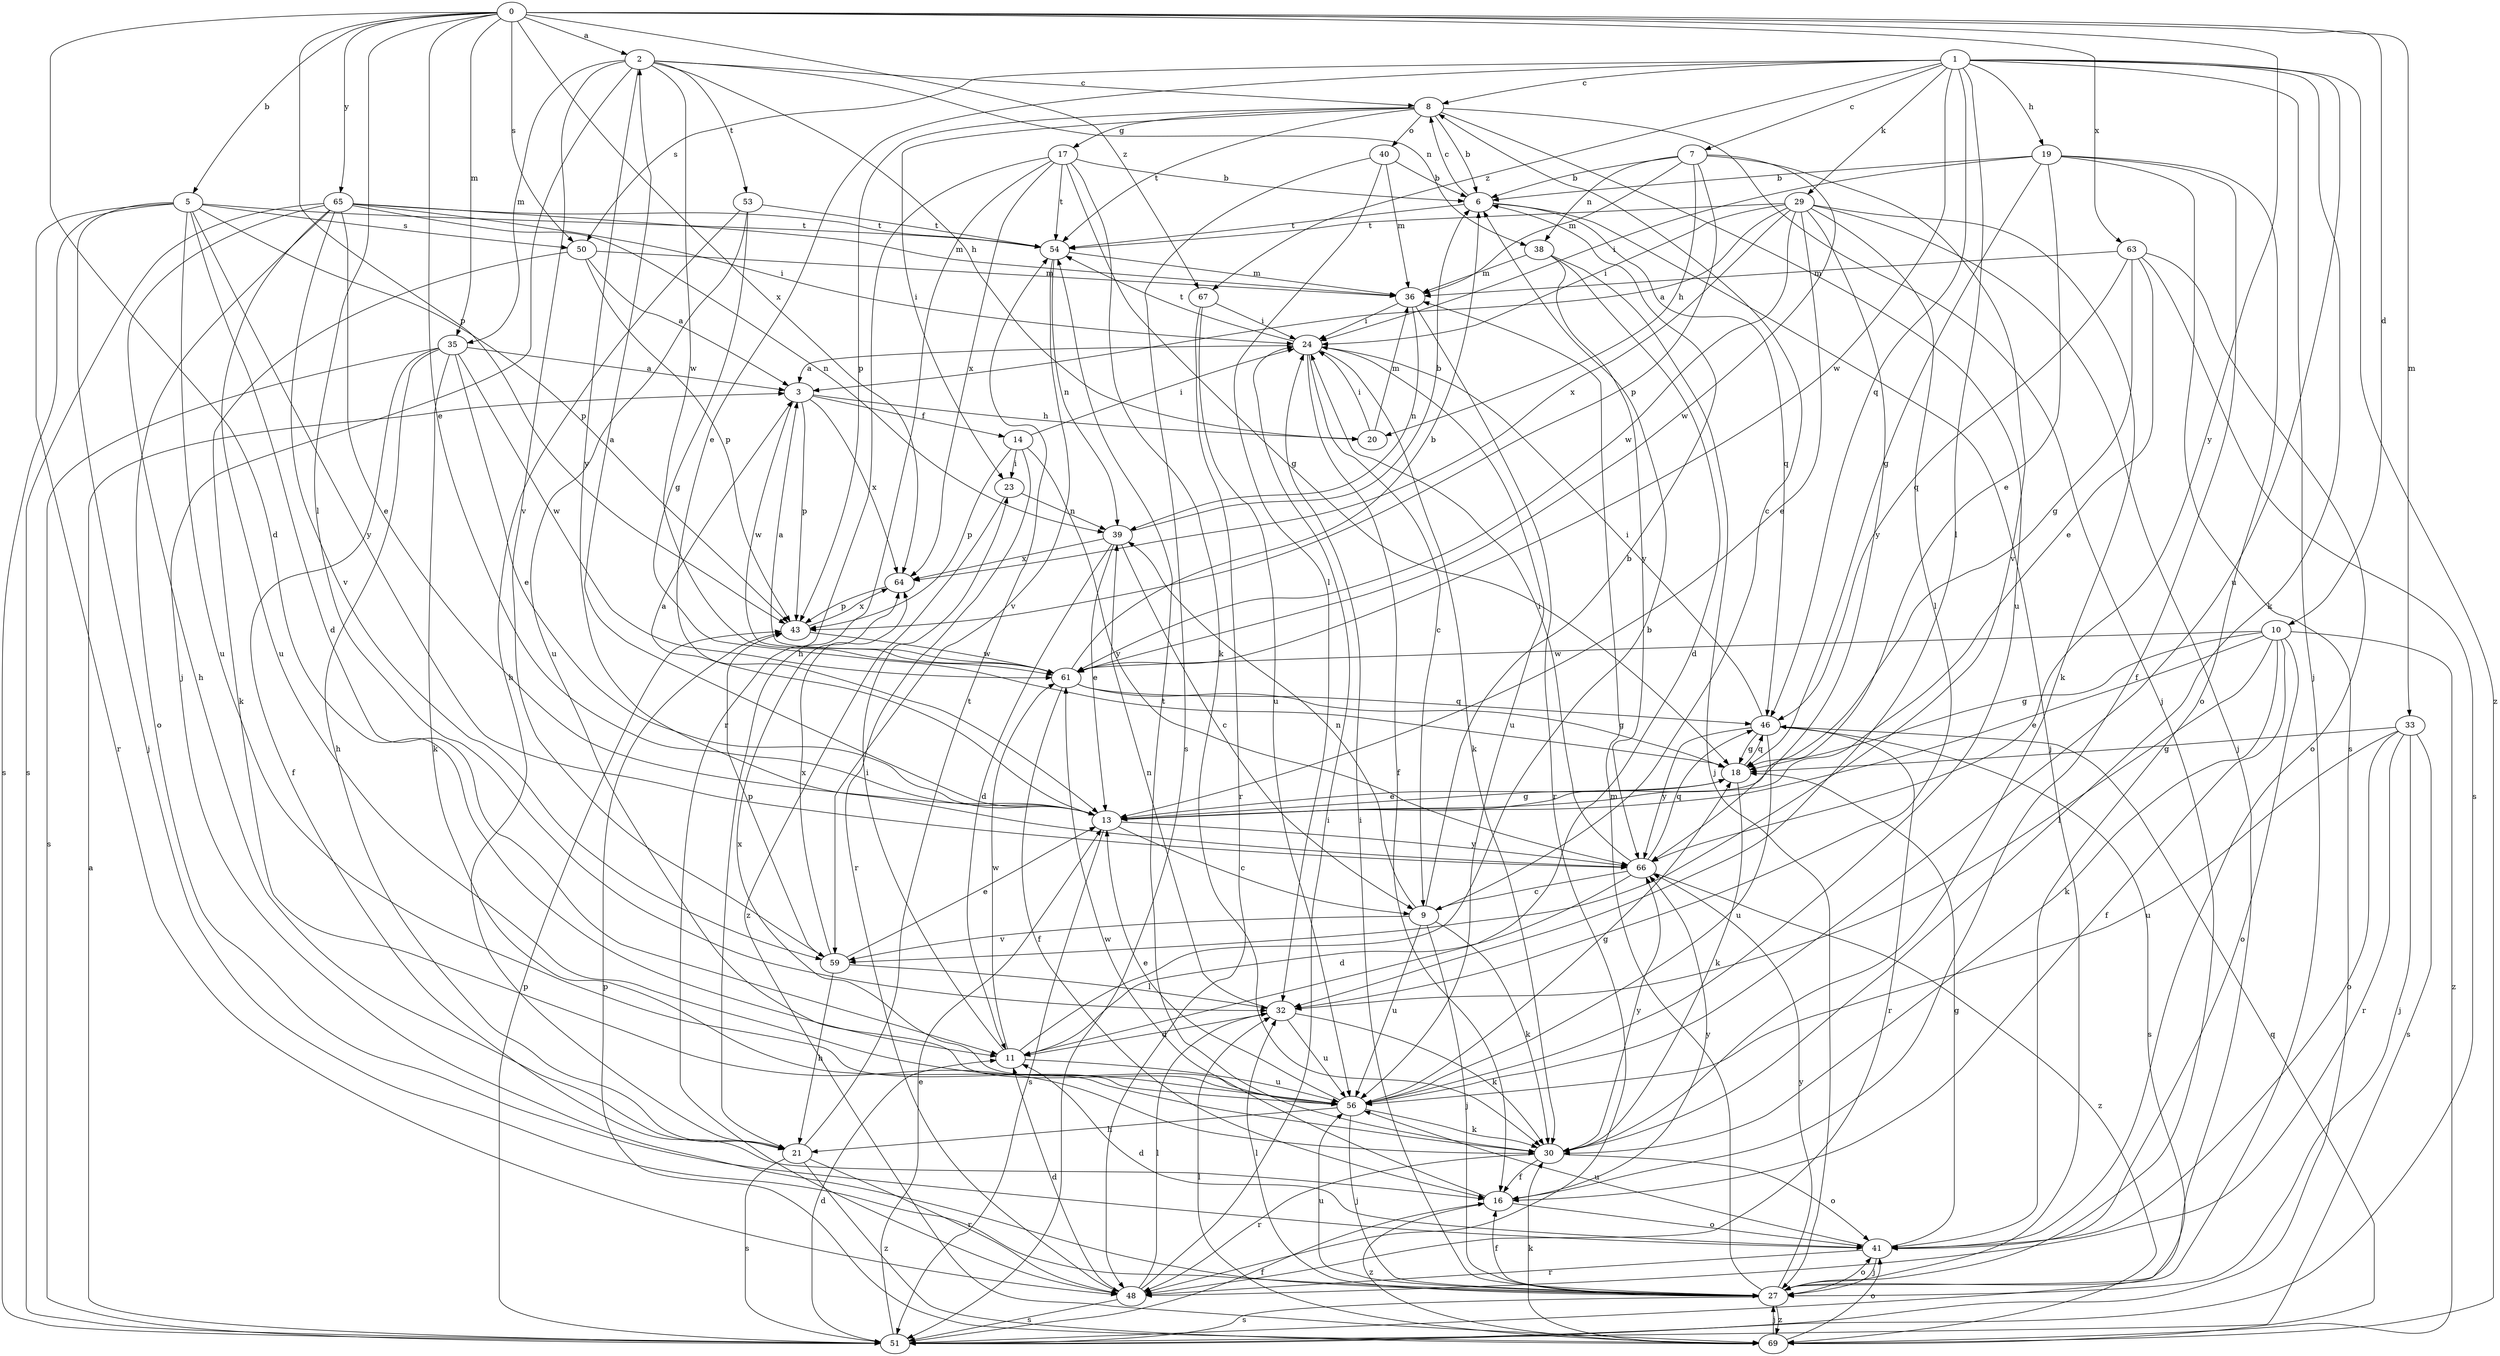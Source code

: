 strict digraph  {
0;
1;
2;
3;
5;
6;
7;
8;
9;
10;
11;
13;
14;
16;
17;
18;
19;
20;
21;
23;
24;
27;
29;
30;
32;
33;
35;
36;
38;
39;
40;
41;
43;
46;
48;
50;
51;
53;
54;
56;
59;
61;
63;
64;
65;
66;
67;
69;
0 -> 2  [label=a];
0 -> 5  [label=b];
0 -> 10  [label=d];
0 -> 11  [label=d];
0 -> 13  [label=e];
0 -> 32  [label=l];
0 -> 33  [label=m];
0 -> 35  [label=m];
0 -> 43  [label=p];
0 -> 50  [label=s];
0 -> 63  [label=x];
0 -> 64  [label=x];
0 -> 65  [label=y];
0 -> 66  [label=y];
0 -> 67  [label=z];
1 -> 7  [label=c];
1 -> 8  [label=c];
1 -> 13  [label=e];
1 -> 19  [label=h];
1 -> 27  [label=j];
1 -> 29  [label=k];
1 -> 30  [label=k];
1 -> 32  [label=l];
1 -> 46  [label=q];
1 -> 50  [label=s];
1 -> 56  [label=u];
1 -> 61  [label=w];
1 -> 67  [label=z];
1 -> 69  [label=z];
2 -> 8  [label=c];
2 -> 20  [label=h];
2 -> 27  [label=j];
2 -> 35  [label=m];
2 -> 38  [label=n];
2 -> 53  [label=t];
2 -> 59  [label=v];
2 -> 61  [label=w];
2 -> 66  [label=y];
3 -> 14  [label=f];
3 -> 20  [label=h];
3 -> 43  [label=p];
3 -> 61  [label=w];
3 -> 64  [label=x];
5 -> 11  [label=d];
5 -> 27  [label=j];
5 -> 43  [label=p];
5 -> 48  [label=r];
5 -> 50  [label=s];
5 -> 51  [label=s];
5 -> 54  [label=t];
5 -> 56  [label=u];
5 -> 66  [label=y];
6 -> 8  [label=c];
6 -> 27  [label=j];
6 -> 46  [label=q];
6 -> 54  [label=t];
7 -> 6  [label=b];
7 -> 20  [label=h];
7 -> 36  [label=m];
7 -> 38  [label=n];
7 -> 43  [label=p];
7 -> 59  [label=v];
7 -> 61  [label=w];
8 -> 6  [label=b];
8 -> 17  [label=g];
8 -> 23  [label=i];
8 -> 27  [label=j];
8 -> 40  [label=o];
8 -> 43  [label=p];
8 -> 54  [label=t];
8 -> 56  [label=u];
9 -> 6  [label=b];
9 -> 8  [label=c];
9 -> 27  [label=j];
9 -> 30  [label=k];
9 -> 39  [label=n];
9 -> 56  [label=u];
9 -> 59  [label=v];
10 -> 13  [label=e];
10 -> 16  [label=f];
10 -> 18  [label=g];
10 -> 30  [label=k];
10 -> 32  [label=l];
10 -> 41  [label=o];
10 -> 61  [label=w];
10 -> 69  [label=z];
11 -> 6  [label=b];
11 -> 23  [label=i];
11 -> 56  [label=u];
11 -> 61  [label=w];
13 -> 2  [label=a];
13 -> 3  [label=a];
13 -> 9  [label=c];
13 -> 18  [label=g];
13 -> 51  [label=s];
13 -> 66  [label=y];
14 -> 23  [label=i];
14 -> 24  [label=i];
14 -> 43  [label=p];
14 -> 48  [label=r];
14 -> 66  [label=y];
16 -> 41  [label=o];
16 -> 61  [label=w];
16 -> 66  [label=y];
16 -> 69  [label=z];
17 -> 6  [label=b];
17 -> 18  [label=g];
17 -> 21  [label=h];
17 -> 30  [label=k];
17 -> 48  [label=r];
17 -> 54  [label=t];
17 -> 64  [label=x];
18 -> 13  [label=e];
18 -> 30  [label=k];
18 -> 46  [label=q];
19 -> 6  [label=b];
19 -> 13  [label=e];
19 -> 16  [label=f];
19 -> 18  [label=g];
19 -> 24  [label=i];
19 -> 41  [label=o];
19 -> 51  [label=s];
20 -> 24  [label=i];
20 -> 36  [label=m];
21 -> 48  [label=r];
21 -> 51  [label=s];
21 -> 54  [label=t];
21 -> 69  [label=z];
23 -> 39  [label=n];
23 -> 69  [label=z];
24 -> 3  [label=a];
24 -> 9  [label=c];
24 -> 16  [label=f];
24 -> 30  [label=k];
24 -> 54  [label=t];
24 -> 56  [label=u];
27 -> 16  [label=f];
27 -> 24  [label=i];
27 -> 32  [label=l];
27 -> 36  [label=m];
27 -> 41  [label=o];
27 -> 51  [label=s];
27 -> 56  [label=u];
27 -> 66  [label=y];
27 -> 69  [label=z];
29 -> 3  [label=a];
29 -> 13  [label=e];
29 -> 24  [label=i];
29 -> 27  [label=j];
29 -> 30  [label=k];
29 -> 32  [label=l];
29 -> 54  [label=t];
29 -> 61  [label=w];
29 -> 64  [label=x];
29 -> 66  [label=y];
30 -> 16  [label=f];
30 -> 41  [label=o];
30 -> 48  [label=r];
30 -> 54  [label=t];
30 -> 66  [label=y];
32 -> 11  [label=d];
32 -> 30  [label=k];
32 -> 39  [label=n];
32 -> 56  [label=u];
33 -> 18  [label=g];
33 -> 27  [label=j];
33 -> 41  [label=o];
33 -> 48  [label=r];
33 -> 51  [label=s];
33 -> 56  [label=u];
35 -> 3  [label=a];
35 -> 13  [label=e];
35 -> 16  [label=f];
35 -> 21  [label=h];
35 -> 30  [label=k];
35 -> 51  [label=s];
35 -> 61  [label=w];
36 -> 24  [label=i];
36 -> 39  [label=n];
36 -> 48  [label=r];
38 -> 11  [label=d];
38 -> 27  [label=j];
38 -> 36  [label=m];
38 -> 66  [label=y];
39 -> 6  [label=b];
39 -> 9  [label=c];
39 -> 11  [label=d];
39 -> 13  [label=e];
39 -> 64  [label=x];
40 -> 6  [label=b];
40 -> 32  [label=l];
40 -> 36  [label=m];
40 -> 51  [label=s];
41 -> 11  [label=d];
41 -> 18  [label=g];
41 -> 27  [label=j];
41 -> 48  [label=r];
41 -> 56  [label=u];
43 -> 61  [label=w];
43 -> 64  [label=x];
46 -> 18  [label=g];
46 -> 24  [label=i];
46 -> 48  [label=r];
46 -> 51  [label=s];
46 -> 56  [label=u];
46 -> 66  [label=y];
48 -> 11  [label=d];
48 -> 24  [label=i];
48 -> 32  [label=l];
48 -> 51  [label=s];
50 -> 3  [label=a];
50 -> 30  [label=k];
50 -> 36  [label=m];
50 -> 43  [label=p];
51 -> 3  [label=a];
51 -> 11  [label=d];
51 -> 13  [label=e];
51 -> 16  [label=f];
51 -> 43  [label=p];
53 -> 18  [label=g];
53 -> 21  [label=h];
53 -> 54  [label=t];
53 -> 56  [label=u];
54 -> 36  [label=m];
54 -> 39  [label=n];
54 -> 59  [label=v];
56 -> 13  [label=e];
56 -> 18  [label=g];
56 -> 21  [label=h];
56 -> 27  [label=j];
56 -> 30  [label=k];
56 -> 64  [label=x];
59 -> 13  [label=e];
59 -> 21  [label=h];
59 -> 32  [label=l];
59 -> 43  [label=p];
59 -> 64  [label=x];
61 -> 3  [label=a];
61 -> 6  [label=b];
61 -> 16  [label=f];
61 -> 18  [label=g];
61 -> 46  [label=q];
63 -> 13  [label=e];
63 -> 18  [label=g];
63 -> 36  [label=m];
63 -> 41  [label=o];
63 -> 46  [label=q];
63 -> 51  [label=s];
64 -> 43  [label=p];
65 -> 13  [label=e];
65 -> 21  [label=h];
65 -> 24  [label=i];
65 -> 36  [label=m];
65 -> 39  [label=n];
65 -> 41  [label=o];
65 -> 51  [label=s];
65 -> 54  [label=t];
65 -> 56  [label=u];
65 -> 59  [label=v];
66 -> 9  [label=c];
66 -> 11  [label=d];
66 -> 24  [label=i];
66 -> 46  [label=q];
66 -> 69  [label=z];
67 -> 24  [label=i];
67 -> 48  [label=r];
67 -> 56  [label=u];
69 -> 27  [label=j];
69 -> 30  [label=k];
69 -> 32  [label=l];
69 -> 41  [label=o];
69 -> 43  [label=p];
69 -> 46  [label=q];
}

